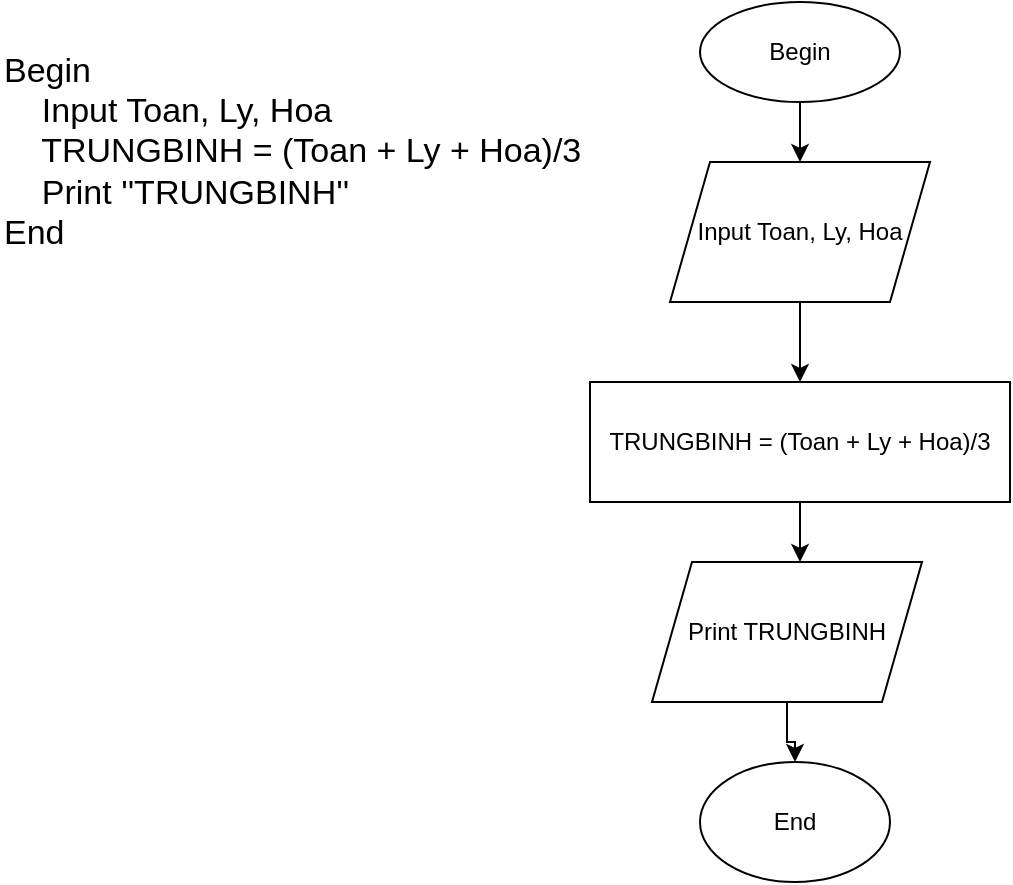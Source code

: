 <mxfile version="21.1.4" type="device">
  <diagram id="PC-vwTNk11y2pP-68qxe" name="Trang-1">
    <mxGraphModel dx="1050" dy="541" grid="1" gridSize="10" guides="1" tooltips="1" connect="1" arrows="1" fold="1" page="1" pageScale="1" pageWidth="827" pageHeight="1169" math="0" shadow="0">
      <root>
        <mxCell id="0" />
        <mxCell id="1" parent="0" />
        <mxCell id="9hqYcpHP6ykQroHhKrSM-1" value="&lt;font style=&quot;font-size: 17px;&quot;&gt;Begin&lt;br&gt;&amp;nbsp; &amp;nbsp; Input Toan, Ly, Hoa&lt;br&gt;&amp;nbsp; &amp;nbsp; TRUNGBINH = (Toan + Ly + Hoa)/3&lt;br&gt;&amp;nbsp; &amp;nbsp; Print &#39;&#39;TRUNGBINH&#39;&#39;&amp;nbsp;&lt;br&gt;End&lt;/font&gt;" style="text;html=1;strokeColor=none;fillColor=none;align=left;verticalAlign=middle;whiteSpace=wrap;rounded=0;" vertex="1" parent="1">
          <mxGeometry x="20" y="30" width="320" height="110" as="geometry" />
        </mxCell>
        <mxCell id="9hqYcpHP6ykQroHhKrSM-2" value="Begin" style="ellipse;whiteSpace=wrap;html=1;" vertex="1" parent="1">
          <mxGeometry x="370" y="10" width="100" height="50" as="geometry" />
        </mxCell>
        <mxCell id="9hqYcpHP6ykQroHhKrSM-3" value="Input Toan, Ly, Hoa" style="shape=parallelogram;perimeter=parallelogramPerimeter;whiteSpace=wrap;html=1;fixedSize=1;" vertex="1" parent="1">
          <mxGeometry x="355" y="90" width="130" height="70" as="geometry" />
        </mxCell>
        <mxCell id="9hqYcpHP6ykQroHhKrSM-4" value="TRUNGBINH = (Toan + Ly + Hoa)/3" style="rounded=0;whiteSpace=wrap;html=1;" vertex="1" parent="1">
          <mxGeometry x="315" y="200" width="210" height="60" as="geometry" />
        </mxCell>
        <mxCell id="9hqYcpHP6ykQroHhKrSM-10" value="" style="edgeStyle=orthogonalEdgeStyle;rounded=0;orthogonalLoop=1;jettySize=auto;html=1;" edge="1" parent="1" source="9hqYcpHP6ykQroHhKrSM-5" target="9hqYcpHP6ykQroHhKrSM-6">
          <mxGeometry relative="1" as="geometry" />
        </mxCell>
        <mxCell id="9hqYcpHP6ykQroHhKrSM-5" value="Print TRUNGBINH" style="shape=parallelogram;perimeter=parallelogramPerimeter;whiteSpace=wrap;html=1;fixedSize=1;" vertex="1" parent="1">
          <mxGeometry x="346" y="290" width="135" height="70" as="geometry" />
        </mxCell>
        <mxCell id="9hqYcpHP6ykQroHhKrSM-6" value="End" style="ellipse;whiteSpace=wrap;html=1;" vertex="1" parent="1">
          <mxGeometry x="370" y="390" width="95" height="60" as="geometry" />
        </mxCell>
        <mxCell id="9hqYcpHP6ykQroHhKrSM-7" value="" style="endArrow=classic;html=1;rounded=0;exitX=0.5;exitY=1;exitDx=0;exitDy=0;" edge="1" parent="1" source="9hqYcpHP6ykQroHhKrSM-2">
          <mxGeometry width="50" height="50" relative="1" as="geometry">
            <mxPoint x="390" y="320" as="sourcePoint" />
            <mxPoint x="420" y="90" as="targetPoint" />
          </mxGeometry>
        </mxCell>
        <mxCell id="9hqYcpHP6ykQroHhKrSM-8" value="" style="endArrow=classic;html=1;rounded=0;exitX=0.5;exitY=1;exitDx=0;exitDy=0;entryX=0.5;entryY=0;entryDx=0;entryDy=0;" edge="1" parent="1" source="9hqYcpHP6ykQroHhKrSM-3" target="9hqYcpHP6ykQroHhKrSM-4">
          <mxGeometry width="50" height="50" relative="1" as="geometry">
            <mxPoint x="430" y="70" as="sourcePoint" />
            <mxPoint x="430" y="100" as="targetPoint" />
          </mxGeometry>
        </mxCell>
        <mxCell id="9hqYcpHP6ykQroHhKrSM-9" value="" style="endArrow=classic;html=1;rounded=0;exitX=0.5;exitY=1;exitDx=0;exitDy=0;" edge="1" parent="1" source="9hqYcpHP6ykQroHhKrSM-4">
          <mxGeometry width="50" height="50" relative="1" as="geometry">
            <mxPoint x="440" y="80" as="sourcePoint" />
            <mxPoint x="420" y="290" as="targetPoint" />
          </mxGeometry>
        </mxCell>
      </root>
    </mxGraphModel>
  </diagram>
</mxfile>
